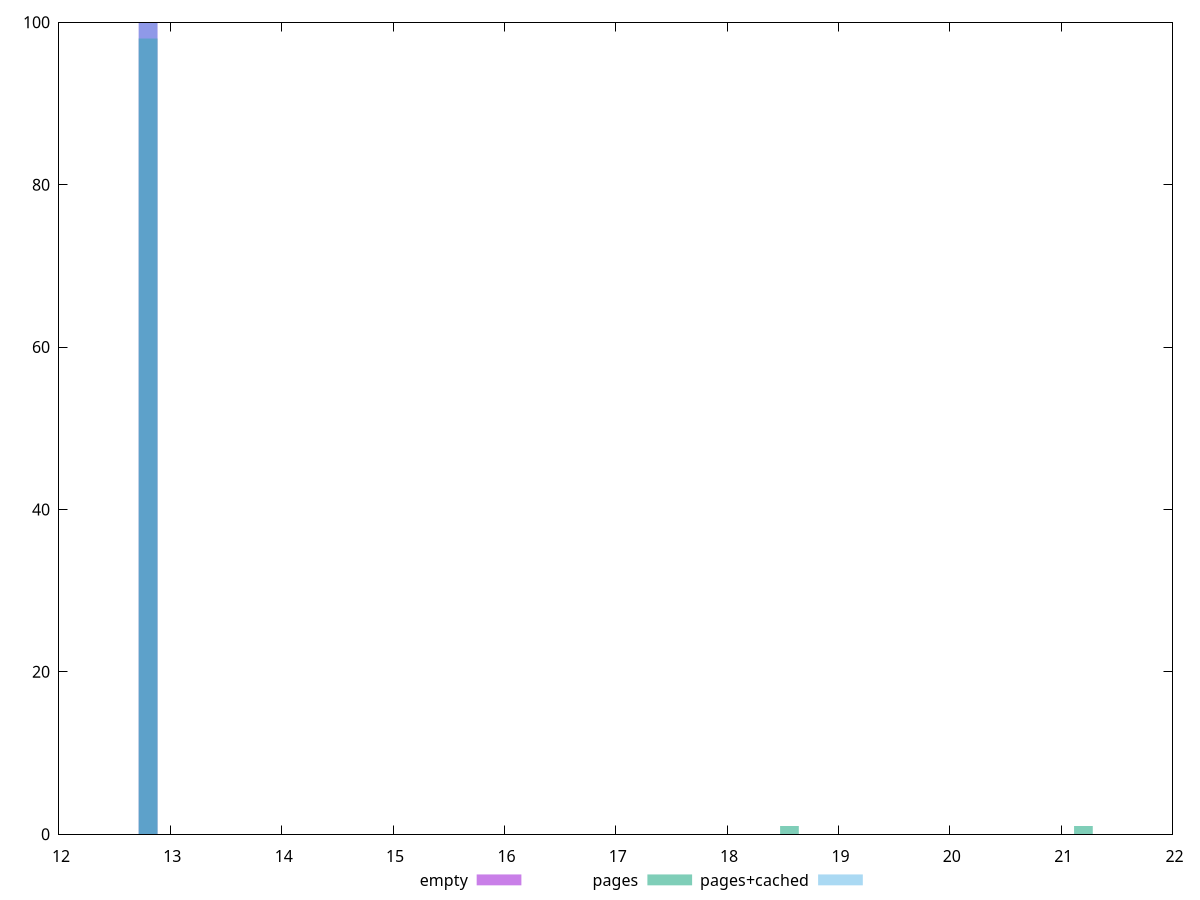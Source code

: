 $_empty <<EOF
12.80000000000001 100
EOF
$_pages <<EOF
21.200000000000003 1
12.80000000000001 98
18.55999999999999 1
EOF
$_pagesCached <<EOF
12.80000000000001 100
EOF
set key outside below
set terminal pngcairo
set output "report_00006_2020-11-02T20-21-41.718Z/estimated-input-latency/estimated-input-latency_empty_pages_pages+cached+hist.png"
set boxwidth 0.16799999999999987
set style fill transparent solid 0.5 noborder
set yrange [0:100]
plot $_empty title "empty" with boxes ,$_pages title "pages" with boxes ,$_pagesCached title "pages+cached" with boxes ,